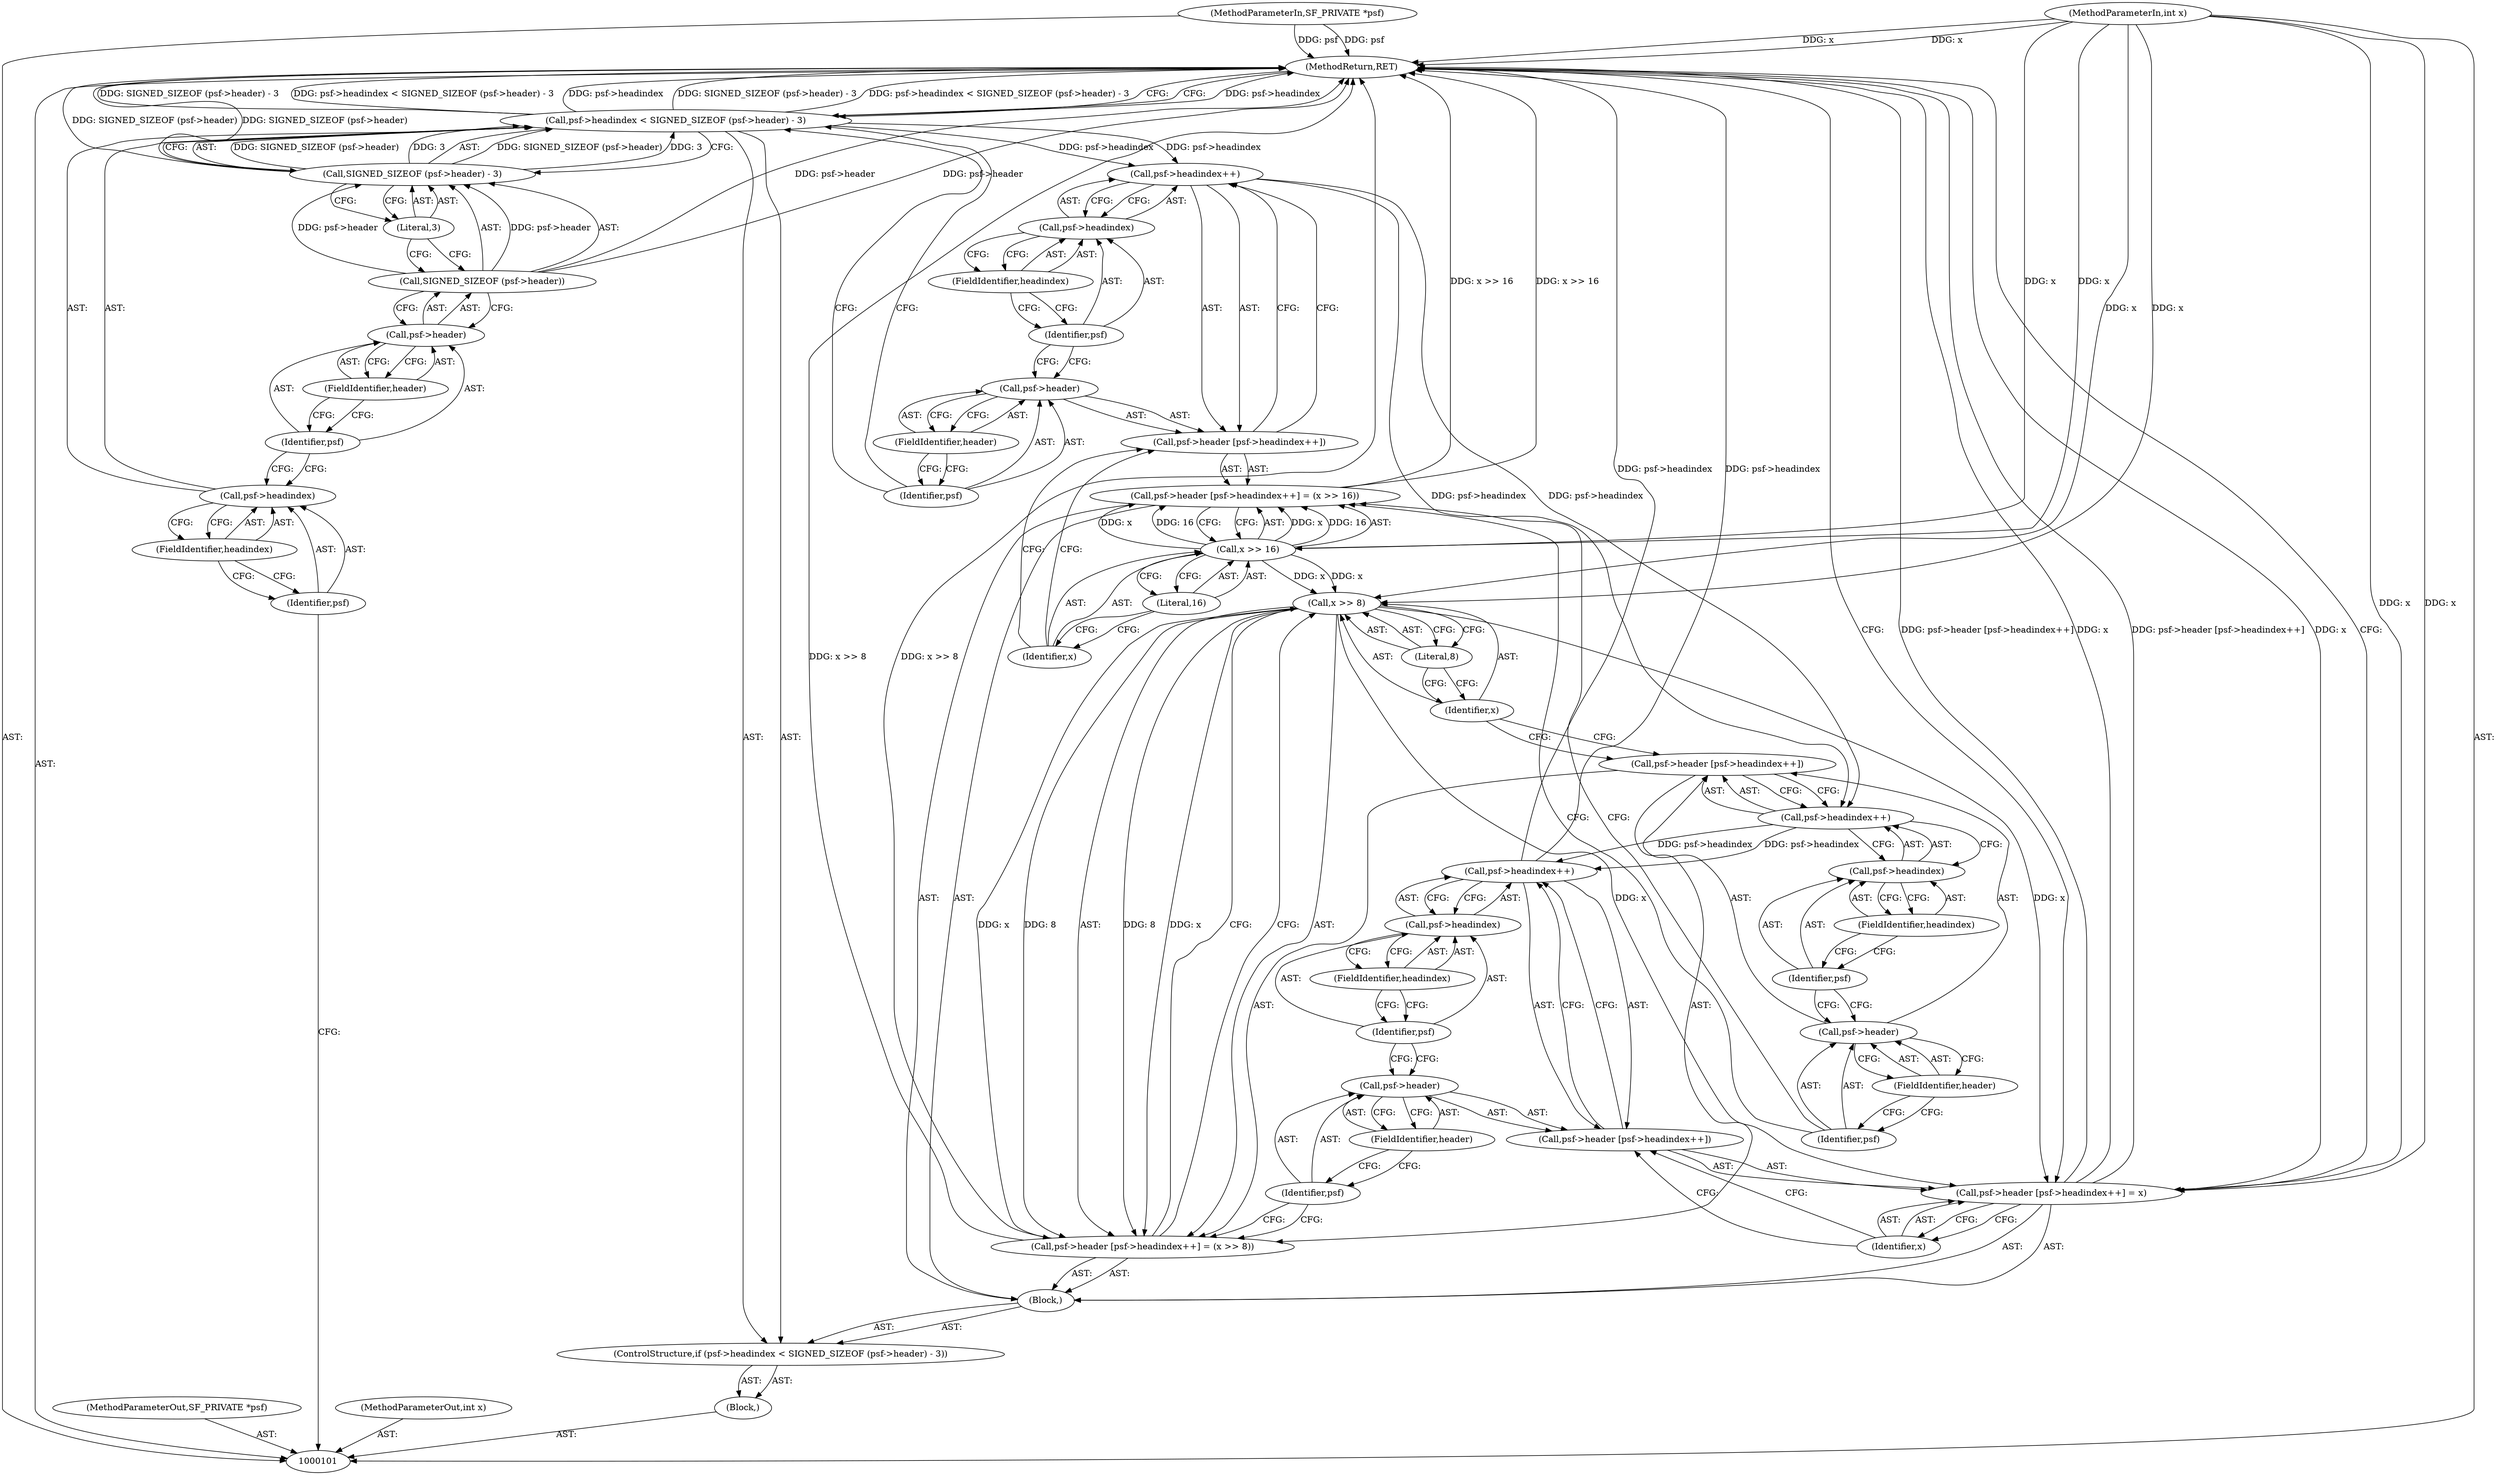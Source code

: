 digraph "1_libsndfile_708e996c87c5fae77b104ccfeb8f6db784c32074_0" {
"1000151" [label="(MethodReturn,RET)"];
"1000102" [label="(MethodParameterIn,SF_PRIVATE *psf)"];
"1000194" [label="(MethodParameterOut,SF_PRIVATE *psf)"];
"1000103" [label="(MethodParameterIn,int x)"];
"1000195" [label="(MethodParameterOut,int x)"];
"1000104" [label="(Block,)"];
"1000105" [label="(ControlStructure,if (psf->headindex < SIGNED_SIZEOF (psf->header) - 3))"];
"1000109" [label="(FieldIdentifier,headindex)"];
"1000110" [label="(Call,SIGNED_SIZEOF (psf->header) - 3)"];
"1000111" [label="(Call,SIGNED_SIZEOF (psf->header))"];
"1000112" [label="(Call,psf->header)"];
"1000113" [label="(Identifier,psf)"];
"1000114" [label="(FieldIdentifier,header)"];
"1000106" [label="(Call,psf->headindex < SIGNED_SIZEOF (psf->header) - 3)"];
"1000107" [label="(Call,psf->headindex)"];
"1000108" [label="(Identifier,psf)"];
"1000115" [label="(Literal,3)"];
"1000116" [label="(Block,)"];
"1000122" [label="(Call,psf->headindex++)"];
"1000123" [label="(Call,psf->headindex)"];
"1000124" [label="(Identifier,psf)"];
"1000125" [label="(FieldIdentifier,headindex)"];
"1000117" [label="(Call,psf->header [psf->headindex++] = (x >> 16))"];
"1000118" [label="(Call,psf->header [psf->headindex++])"];
"1000119" [label="(Call,psf->header)"];
"1000120" [label="(Identifier,psf)"];
"1000126" [label="(Call,x >> 16)"];
"1000127" [label="(Identifier,x)"];
"1000128" [label="(Literal,16)"];
"1000121" [label="(FieldIdentifier,header)"];
"1000134" [label="(Call,psf->headindex++)"];
"1000135" [label="(Call,psf->headindex)"];
"1000136" [label="(Identifier,psf)"];
"1000129" [label="(Call,psf->header [psf->headindex++] = (x >> 8))"];
"1000130" [label="(Call,psf->header [psf->headindex++])"];
"1000131" [label="(Call,psf->header)"];
"1000132" [label="(Identifier,psf)"];
"1000137" [label="(FieldIdentifier,headindex)"];
"1000138" [label="(Call,x >> 8)"];
"1000139" [label="(Identifier,x)"];
"1000140" [label="(Literal,8)"];
"1000133" [label="(FieldIdentifier,header)"];
"1000146" [label="(Call,psf->headindex++)"];
"1000147" [label="(Call,psf->headindex)"];
"1000148" [label="(Identifier,psf)"];
"1000141" [label="(Call,psf->header [psf->headindex++] = x)"];
"1000142" [label="(Call,psf->header [psf->headindex++])"];
"1000143" [label="(Call,psf->header)"];
"1000144" [label="(Identifier,psf)"];
"1000149" [label="(FieldIdentifier,headindex)"];
"1000150" [label="(Identifier,x)"];
"1000145" [label="(FieldIdentifier,header)"];
"1000151" -> "1000101"  [label="AST: "];
"1000151" -> "1000141"  [label="CFG: "];
"1000151" -> "1000106"  [label="CFG: "];
"1000117" -> "1000151"  [label="DDG: x >> 16"];
"1000141" -> "1000151"  [label="DDG: psf->header [psf->headindex++]"];
"1000141" -> "1000151"  [label="DDG: x"];
"1000106" -> "1000151"  [label="DDG: psf->headindex"];
"1000106" -> "1000151"  [label="DDG: SIGNED_SIZEOF (psf->header) - 3"];
"1000106" -> "1000151"  [label="DDG: psf->headindex < SIGNED_SIZEOF (psf->header) - 3"];
"1000129" -> "1000151"  [label="DDG: x >> 8"];
"1000103" -> "1000151"  [label="DDG: x"];
"1000102" -> "1000151"  [label="DDG: psf"];
"1000111" -> "1000151"  [label="DDG: psf->header"];
"1000146" -> "1000151"  [label="DDG: psf->headindex"];
"1000110" -> "1000151"  [label="DDG: SIGNED_SIZEOF (psf->header)"];
"1000102" -> "1000101"  [label="AST: "];
"1000102" -> "1000151"  [label="DDG: psf"];
"1000194" -> "1000101"  [label="AST: "];
"1000103" -> "1000101"  [label="AST: "];
"1000103" -> "1000151"  [label="DDG: x"];
"1000103" -> "1000126"  [label="DDG: x"];
"1000103" -> "1000138"  [label="DDG: x"];
"1000103" -> "1000141"  [label="DDG: x"];
"1000195" -> "1000101"  [label="AST: "];
"1000104" -> "1000101"  [label="AST: "];
"1000105" -> "1000104"  [label="AST: "];
"1000105" -> "1000104"  [label="AST: "];
"1000106" -> "1000105"  [label="AST: "];
"1000116" -> "1000105"  [label="AST: "];
"1000109" -> "1000107"  [label="AST: "];
"1000109" -> "1000108"  [label="CFG: "];
"1000107" -> "1000109"  [label="CFG: "];
"1000110" -> "1000106"  [label="AST: "];
"1000110" -> "1000115"  [label="CFG: "];
"1000111" -> "1000110"  [label="AST: "];
"1000115" -> "1000110"  [label="AST: "];
"1000106" -> "1000110"  [label="CFG: "];
"1000110" -> "1000151"  [label="DDG: SIGNED_SIZEOF (psf->header)"];
"1000110" -> "1000106"  [label="DDG: SIGNED_SIZEOF (psf->header)"];
"1000110" -> "1000106"  [label="DDG: 3"];
"1000111" -> "1000110"  [label="DDG: psf->header"];
"1000111" -> "1000110"  [label="AST: "];
"1000111" -> "1000112"  [label="CFG: "];
"1000112" -> "1000111"  [label="AST: "];
"1000115" -> "1000111"  [label="CFG: "];
"1000111" -> "1000151"  [label="DDG: psf->header"];
"1000111" -> "1000110"  [label="DDG: psf->header"];
"1000112" -> "1000111"  [label="AST: "];
"1000112" -> "1000114"  [label="CFG: "];
"1000113" -> "1000112"  [label="AST: "];
"1000114" -> "1000112"  [label="AST: "];
"1000111" -> "1000112"  [label="CFG: "];
"1000113" -> "1000112"  [label="AST: "];
"1000113" -> "1000107"  [label="CFG: "];
"1000114" -> "1000113"  [label="CFG: "];
"1000114" -> "1000112"  [label="AST: "];
"1000114" -> "1000113"  [label="CFG: "];
"1000112" -> "1000114"  [label="CFG: "];
"1000106" -> "1000105"  [label="AST: "];
"1000106" -> "1000110"  [label="CFG: "];
"1000107" -> "1000106"  [label="AST: "];
"1000110" -> "1000106"  [label="AST: "];
"1000120" -> "1000106"  [label="CFG: "];
"1000151" -> "1000106"  [label="CFG: "];
"1000106" -> "1000151"  [label="DDG: psf->headindex"];
"1000106" -> "1000151"  [label="DDG: SIGNED_SIZEOF (psf->header) - 3"];
"1000106" -> "1000151"  [label="DDG: psf->headindex < SIGNED_SIZEOF (psf->header) - 3"];
"1000110" -> "1000106"  [label="DDG: SIGNED_SIZEOF (psf->header)"];
"1000110" -> "1000106"  [label="DDG: 3"];
"1000106" -> "1000122"  [label="DDG: psf->headindex"];
"1000107" -> "1000106"  [label="AST: "];
"1000107" -> "1000109"  [label="CFG: "];
"1000108" -> "1000107"  [label="AST: "];
"1000109" -> "1000107"  [label="AST: "];
"1000113" -> "1000107"  [label="CFG: "];
"1000108" -> "1000107"  [label="AST: "];
"1000108" -> "1000101"  [label="CFG: "];
"1000109" -> "1000108"  [label="CFG: "];
"1000115" -> "1000110"  [label="AST: "];
"1000115" -> "1000111"  [label="CFG: "];
"1000110" -> "1000115"  [label="CFG: "];
"1000116" -> "1000105"  [label="AST: "];
"1000117" -> "1000116"  [label="AST: "];
"1000129" -> "1000116"  [label="AST: "];
"1000141" -> "1000116"  [label="AST: "];
"1000122" -> "1000118"  [label="AST: "];
"1000122" -> "1000123"  [label="CFG: "];
"1000123" -> "1000122"  [label="AST: "];
"1000118" -> "1000122"  [label="CFG: "];
"1000106" -> "1000122"  [label="DDG: psf->headindex"];
"1000122" -> "1000134"  [label="DDG: psf->headindex"];
"1000123" -> "1000122"  [label="AST: "];
"1000123" -> "1000125"  [label="CFG: "];
"1000124" -> "1000123"  [label="AST: "];
"1000125" -> "1000123"  [label="AST: "];
"1000122" -> "1000123"  [label="CFG: "];
"1000124" -> "1000123"  [label="AST: "];
"1000124" -> "1000119"  [label="CFG: "];
"1000125" -> "1000124"  [label="CFG: "];
"1000125" -> "1000123"  [label="AST: "];
"1000125" -> "1000124"  [label="CFG: "];
"1000123" -> "1000125"  [label="CFG: "];
"1000117" -> "1000116"  [label="AST: "];
"1000117" -> "1000126"  [label="CFG: "];
"1000118" -> "1000117"  [label="AST: "];
"1000126" -> "1000117"  [label="AST: "];
"1000132" -> "1000117"  [label="CFG: "];
"1000117" -> "1000151"  [label="DDG: x >> 16"];
"1000126" -> "1000117"  [label="DDG: x"];
"1000126" -> "1000117"  [label="DDG: 16"];
"1000118" -> "1000117"  [label="AST: "];
"1000118" -> "1000122"  [label="CFG: "];
"1000119" -> "1000118"  [label="AST: "];
"1000122" -> "1000118"  [label="AST: "];
"1000127" -> "1000118"  [label="CFG: "];
"1000119" -> "1000118"  [label="AST: "];
"1000119" -> "1000121"  [label="CFG: "];
"1000120" -> "1000119"  [label="AST: "];
"1000121" -> "1000119"  [label="AST: "];
"1000124" -> "1000119"  [label="CFG: "];
"1000120" -> "1000119"  [label="AST: "];
"1000120" -> "1000106"  [label="CFG: "];
"1000121" -> "1000120"  [label="CFG: "];
"1000126" -> "1000117"  [label="AST: "];
"1000126" -> "1000128"  [label="CFG: "];
"1000127" -> "1000126"  [label="AST: "];
"1000128" -> "1000126"  [label="AST: "];
"1000117" -> "1000126"  [label="CFG: "];
"1000126" -> "1000117"  [label="DDG: x"];
"1000126" -> "1000117"  [label="DDG: 16"];
"1000103" -> "1000126"  [label="DDG: x"];
"1000126" -> "1000138"  [label="DDG: x"];
"1000127" -> "1000126"  [label="AST: "];
"1000127" -> "1000118"  [label="CFG: "];
"1000128" -> "1000127"  [label="CFG: "];
"1000128" -> "1000126"  [label="AST: "];
"1000128" -> "1000127"  [label="CFG: "];
"1000126" -> "1000128"  [label="CFG: "];
"1000121" -> "1000119"  [label="AST: "];
"1000121" -> "1000120"  [label="CFG: "];
"1000119" -> "1000121"  [label="CFG: "];
"1000134" -> "1000130"  [label="AST: "];
"1000134" -> "1000135"  [label="CFG: "];
"1000135" -> "1000134"  [label="AST: "];
"1000130" -> "1000134"  [label="CFG: "];
"1000122" -> "1000134"  [label="DDG: psf->headindex"];
"1000134" -> "1000146"  [label="DDG: psf->headindex"];
"1000135" -> "1000134"  [label="AST: "];
"1000135" -> "1000137"  [label="CFG: "];
"1000136" -> "1000135"  [label="AST: "];
"1000137" -> "1000135"  [label="AST: "];
"1000134" -> "1000135"  [label="CFG: "];
"1000136" -> "1000135"  [label="AST: "];
"1000136" -> "1000131"  [label="CFG: "];
"1000137" -> "1000136"  [label="CFG: "];
"1000129" -> "1000116"  [label="AST: "];
"1000129" -> "1000138"  [label="CFG: "];
"1000130" -> "1000129"  [label="AST: "];
"1000138" -> "1000129"  [label="AST: "];
"1000144" -> "1000129"  [label="CFG: "];
"1000129" -> "1000151"  [label="DDG: x >> 8"];
"1000138" -> "1000129"  [label="DDG: x"];
"1000138" -> "1000129"  [label="DDG: 8"];
"1000130" -> "1000129"  [label="AST: "];
"1000130" -> "1000134"  [label="CFG: "];
"1000131" -> "1000130"  [label="AST: "];
"1000134" -> "1000130"  [label="AST: "];
"1000139" -> "1000130"  [label="CFG: "];
"1000131" -> "1000130"  [label="AST: "];
"1000131" -> "1000133"  [label="CFG: "];
"1000132" -> "1000131"  [label="AST: "];
"1000133" -> "1000131"  [label="AST: "];
"1000136" -> "1000131"  [label="CFG: "];
"1000132" -> "1000131"  [label="AST: "];
"1000132" -> "1000117"  [label="CFG: "];
"1000133" -> "1000132"  [label="CFG: "];
"1000137" -> "1000135"  [label="AST: "];
"1000137" -> "1000136"  [label="CFG: "];
"1000135" -> "1000137"  [label="CFG: "];
"1000138" -> "1000129"  [label="AST: "];
"1000138" -> "1000140"  [label="CFG: "];
"1000139" -> "1000138"  [label="AST: "];
"1000140" -> "1000138"  [label="AST: "];
"1000129" -> "1000138"  [label="CFG: "];
"1000138" -> "1000129"  [label="DDG: x"];
"1000138" -> "1000129"  [label="DDG: 8"];
"1000126" -> "1000138"  [label="DDG: x"];
"1000103" -> "1000138"  [label="DDG: x"];
"1000138" -> "1000141"  [label="DDG: x"];
"1000139" -> "1000138"  [label="AST: "];
"1000139" -> "1000130"  [label="CFG: "];
"1000140" -> "1000139"  [label="CFG: "];
"1000140" -> "1000138"  [label="AST: "];
"1000140" -> "1000139"  [label="CFG: "];
"1000138" -> "1000140"  [label="CFG: "];
"1000133" -> "1000131"  [label="AST: "];
"1000133" -> "1000132"  [label="CFG: "];
"1000131" -> "1000133"  [label="CFG: "];
"1000146" -> "1000142"  [label="AST: "];
"1000146" -> "1000147"  [label="CFG: "];
"1000147" -> "1000146"  [label="AST: "];
"1000142" -> "1000146"  [label="CFG: "];
"1000146" -> "1000151"  [label="DDG: psf->headindex"];
"1000134" -> "1000146"  [label="DDG: psf->headindex"];
"1000147" -> "1000146"  [label="AST: "];
"1000147" -> "1000149"  [label="CFG: "];
"1000148" -> "1000147"  [label="AST: "];
"1000149" -> "1000147"  [label="AST: "];
"1000146" -> "1000147"  [label="CFG: "];
"1000148" -> "1000147"  [label="AST: "];
"1000148" -> "1000143"  [label="CFG: "];
"1000149" -> "1000148"  [label="CFG: "];
"1000141" -> "1000116"  [label="AST: "];
"1000141" -> "1000150"  [label="CFG: "];
"1000142" -> "1000141"  [label="AST: "];
"1000150" -> "1000141"  [label="AST: "];
"1000151" -> "1000141"  [label="CFG: "];
"1000141" -> "1000151"  [label="DDG: psf->header [psf->headindex++]"];
"1000141" -> "1000151"  [label="DDG: x"];
"1000138" -> "1000141"  [label="DDG: x"];
"1000103" -> "1000141"  [label="DDG: x"];
"1000142" -> "1000141"  [label="AST: "];
"1000142" -> "1000146"  [label="CFG: "];
"1000143" -> "1000142"  [label="AST: "];
"1000146" -> "1000142"  [label="AST: "];
"1000150" -> "1000142"  [label="CFG: "];
"1000143" -> "1000142"  [label="AST: "];
"1000143" -> "1000145"  [label="CFG: "];
"1000144" -> "1000143"  [label="AST: "];
"1000145" -> "1000143"  [label="AST: "];
"1000148" -> "1000143"  [label="CFG: "];
"1000144" -> "1000143"  [label="AST: "];
"1000144" -> "1000129"  [label="CFG: "];
"1000145" -> "1000144"  [label="CFG: "];
"1000149" -> "1000147"  [label="AST: "];
"1000149" -> "1000148"  [label="CFG: "];
"1000147" -> "1000149"  [label="CFG: "];
"1000150" -> "1000141"  [label="AST: "];
"1000150" -> "1000142"  [label="CFG: "];
"1000141" -> "1000150"  [label="CFG: "];
"1000145" -> "1000143"  [label="AST: "];
"1000145" -> "1000144"  [label="CFG: "];
"1000143" -> "1000145"  [label="CFG: "];
}
